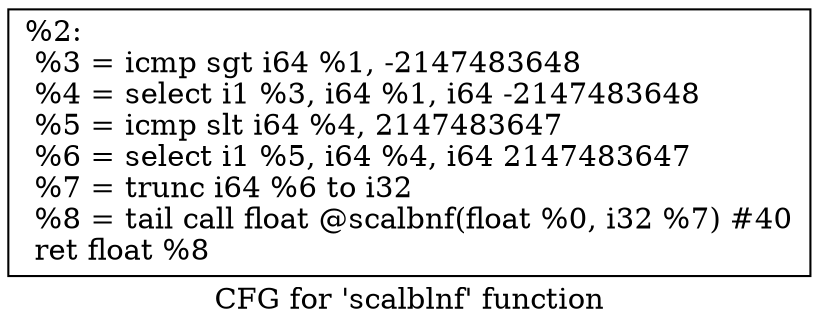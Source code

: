 digraph "CFG for 'scalblnf' function" {
	label="CFG for 'scalblnf' function";

	Node0x1bad1b0 [shape=record,label="{%2:\l  %3 = icmp sgt i64 %1, -2147483648\l  %4 = select i1 %3, i64 %1, i64 -2147483648\l  %5 = icmp slt i64 %4, 2147483647\l  %6 = select i1 %5, i64 %4, i64 2147483647\l  %7 = trunc i64 %6 to i32\l  %8 = tail call float @scalbnf(float %0, i32 %7) #40\l  ret float %8\l}"];
}
